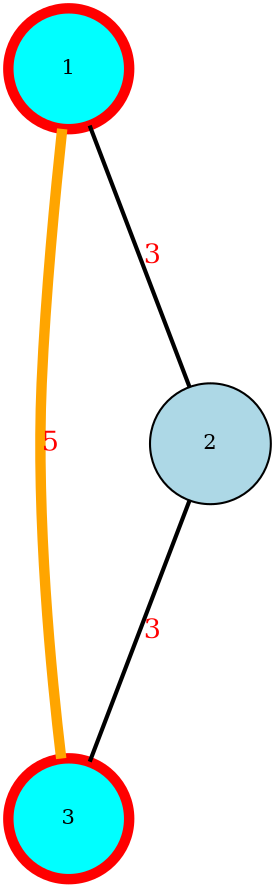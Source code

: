 graph G {
  overlap=scale;
  sep="+1";
  nodesep=1.2;
  ranksep=1.5;
  splines=true;
  node [shape=circle, style=filled, fillcolor=lightblue, fontcolor=black, fontsize=10, width=0.8, height=0.8];
  edge [color=blue, penwidth=2, fontcolor=red, fontsize=13];
  1 [fillcolor=cyan,style=filled,color=red, penwidth=5];
  3 [fillcolor=cyan,style=filled,color=red, penwidth=5];
  2 [fillcolor=lightblue, style=filled];
  1 -- 2 [label="3", color=black];
  1 -- 3 [label="5", color=orange, penwidth = 5];
  2 -- 3 [label="3", color=black];
}
